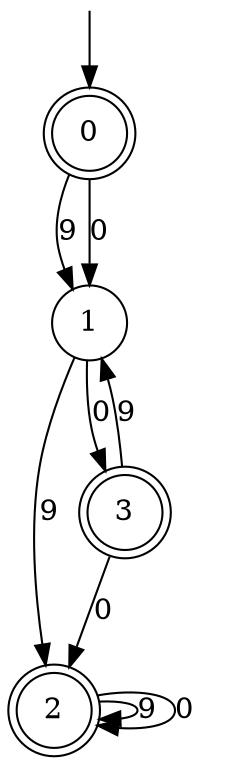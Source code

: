 digraph g {

	s0 [shape="doublecircle" label="0"];
	s1 [shape="circle" label="1"];
	s2 [shape="doublecircle" label="2"];
	s3 [shape="doublecircle" label="3"];
	s0 -> s1 [label="9"];
	s0 -> s1 [label="0"];
	s1 -> s2 [label="9"];
	s1 -> s3 [label="0"];
	s2 -> s2 [label="9"];
	s2 -> s2 [label="0"];
	s3 -> s1 [label="9"];
	s3 -> s2 [label="0"];

__start0 [label="" shape="none" width="0" height="0"];
__start0 -> s0;

}
